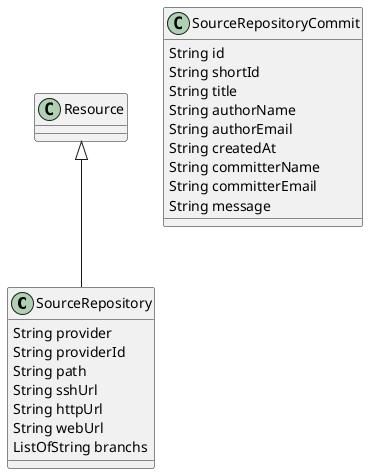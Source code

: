 @startuml

class  SourceRepository {
  String provider
  String providerId
  String path
  String sshUrl
  String httpUrl
  String webUrl
  ListOfString branchs
}
Resource <|-- SourceRepository

class SourceRepositoryCommit {
  String id
  String shortId
  String title
  String authorName
  String authorEmail
  String createdAt
  String committerName
  String committerEmail
  String message
  
}

@enduml
